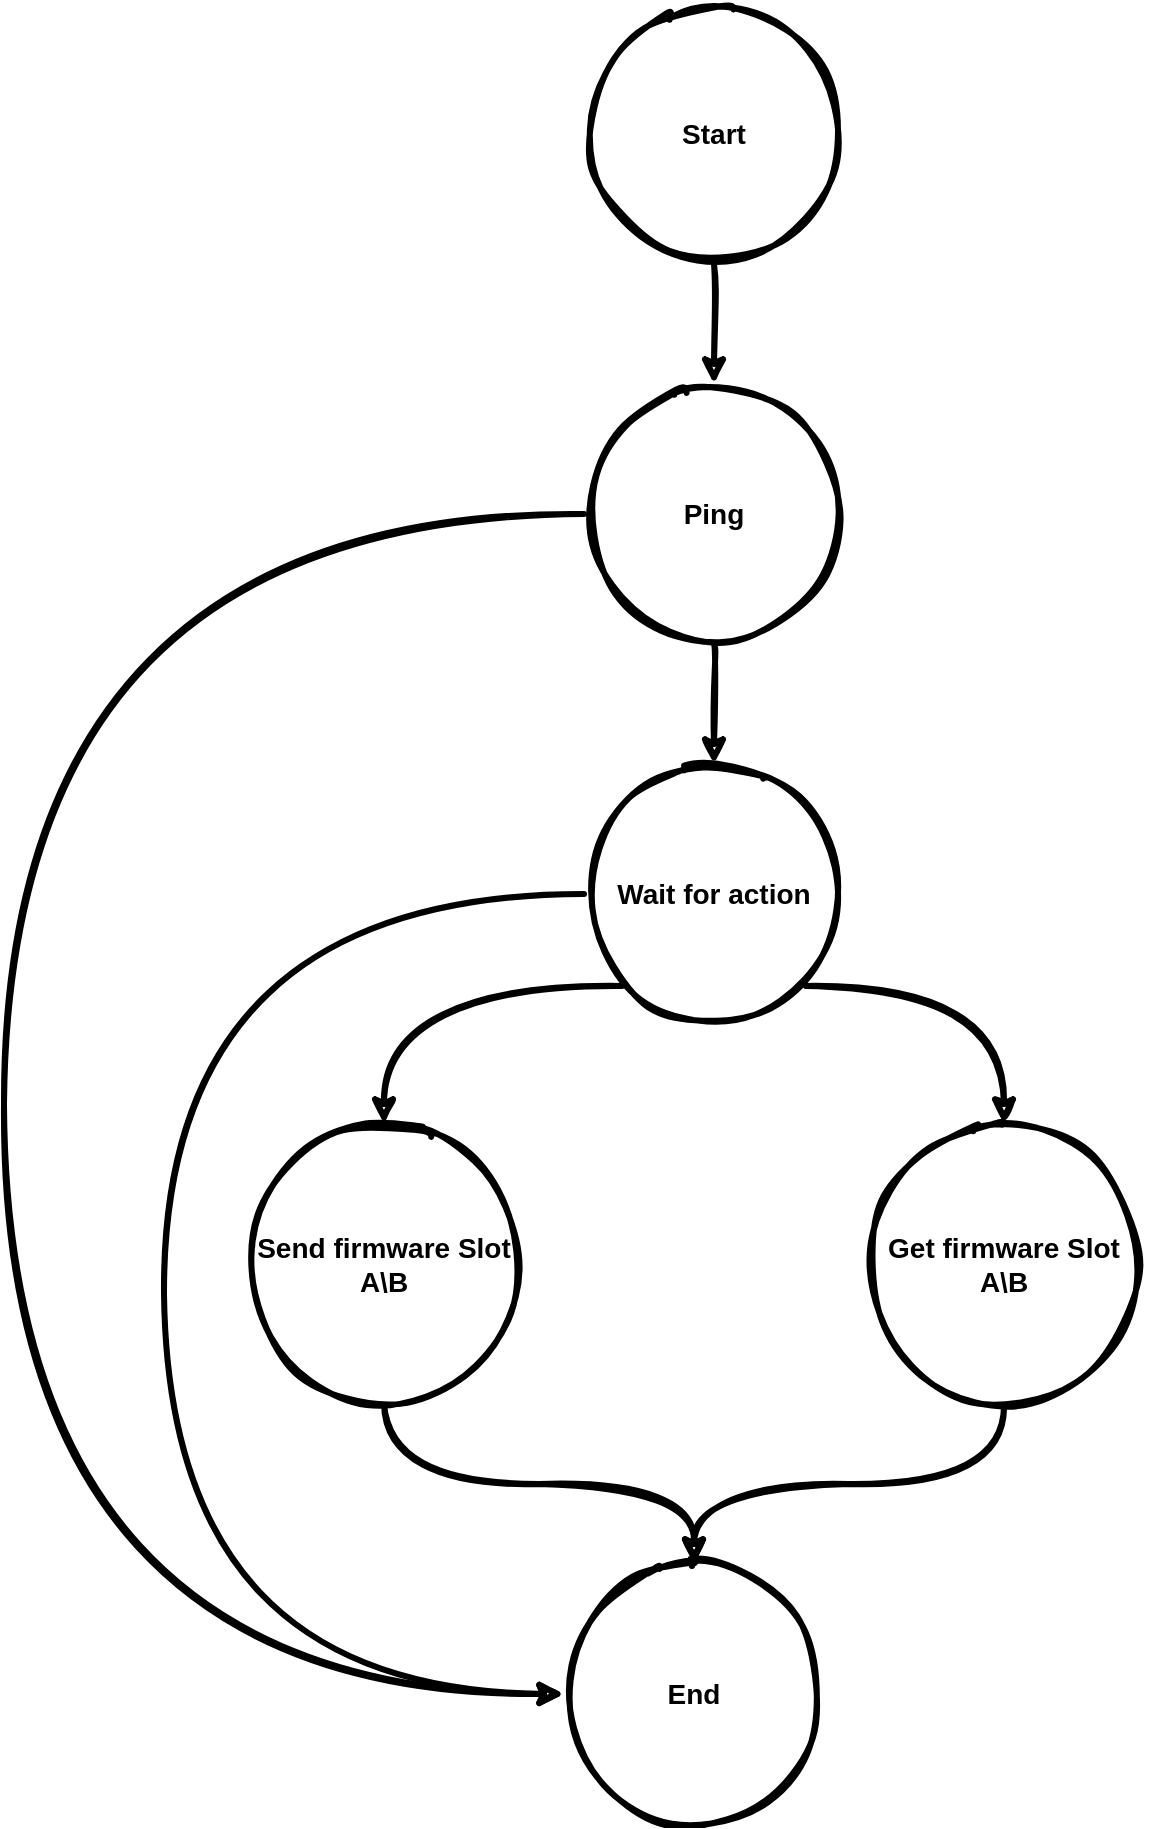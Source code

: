 <mxfile version="20.3.0" type="device"><diagram id="XO-zDrdtAJTsbncLwVNU" name="Page-1"><mxGraphModel dx="2031" dy="1293" grid="1" gridSize="10" guides="1" tooltips="1" connect="1" arrows="1" fold="1" page="1" pageScale="1" pageWidth="850" pageHeight="1100" math="0" shadow="0"><root><mxCell id="0"/><mxCell id="1" parent="0"/><mxCell id="55MeJnAEVS4rQu_hF8qr-7" style="edgeStyle=orthogonalEdgeStyle;rounded=0;orthogonalLoop=1;jettySize=auto;html=1;exitX=0.5;exitY=1;exitDx=0;exitDy=0;entryX=0.5;entryY=0;entryDx=0;entryDy=0;strokeWidth=3;fontStyle=1;fontSize=14;sketch=1;" edge="1" parent="1" source="55MeJnAEVS4rQu_hF8qr-1" target="55MeJnAEVS4rQu_hF8qr-2"><mxGeometry relative="1" as="geometry"/></mxCell><mxCell id="55MeJnAEVS4rQu_hF8qr-1" value="Start" style="ellipse;whiteSpace=wrap;html=1;aspect=fixed;strokeWidth=3;fontStyle=1;fontSize=14;sketch=1;" vertex="1" parent="1"><mxGeometry x="320" y="100" width="130" height="130" as="geometry"/></mxCell><mxCell id="55MeJnAEVS4rQu_hF8qr-8" style="edgeStyle=orthogonalEdgeStyle;rounded=0;orthogonalLoop=1;jettySize=auto;html=1;exitX=0;exitY=0.5;exitDx=0;exitDy=0;entryX=0;entryY=0.5;entryDx=0;entryDy=0;curved=1;strokeWidth=3;fontStyle=1;fontSize=14;sketch=1;" edge="1" parent="1" source="55MeJnAEVS4rQu_hF8qr-2" target="55MeJnAEVS4rQu_hF8qr-6"><mxGeometry relative="1" as="geometry"><Array as="points"><mxPoint x="30" y="355"/><mxPoint x="30" y="945"/></Array></mxGeometry></mxCell><mxCell id="55MeJnAEVS4rQu_hF8qr-18" style="edgeStyle=orthogonalEdgeStyle;curved=1;rounded=0;orthogonalLoop=1;jettySize=auto;html=1;exitX=0.5;exitY=1;exitDx=0;exitDy=0;strokeWidth=3;fontStyle=1;fontSize=14;sketch=1;" edge="1" parent="1" source="55MeJnAEVS4rQu_hF8qr-2" target="55MeJnAEVS4rQu_hF8qr-3"><mxGeometry relative="1" as="geometry"/></mxCell><mxCell id="55MeJnAEVS4rQu_hF8qr-2" value="Ping" style="ellipse;whiteSpace=wrap;html=1;aspect=fixed;strokeWidth=3;fontStyle=1;fontSize=14;sketch=1;" vertex="1" parent="1"><mxGeometry x="320" y="290" width="130" height="130" as="geometry"/></mxCell><mxCell id="55MeJnAEVS4rQu_hF8qr-12" style="edgeStyle=orthogonalEdgeStyle;rounded=0;orthogonalLoop=1;jettySize=auto;html=1;exitX=0;exitY=1;exitDx=0;exitDy=0;curved=1;strokeWidth=3;fontStyle=1;fontSize=14;sketch=1;" edge="1" parent="1" source="55MeJnAEVS4rQu_hF8qr-3" target="55MeJnAEVS4rQu_hF8qr-4"><mxGeometry relative="1" as="geometry"/></mxCell><mxCell id="55MeJnAEVS4rQu_hF8qr-13" style="edgeStyle=orthogonalEdgeStyle;rounded=0;orthogonalLoop=1;jettySize=auto;html=1;exitX=1;exitY=1;exitDx=0;exitDy=0;curved=1;strokeWidth=3;fontStyle=1;fontSize=14;sketch=1;" edge="1" parent="1" source="55MeJnAEVS4rQu_hF8qr-3" target="55MeJnAEVS4rQu_hF8qr-5"><mxGeometry relative="1" as="geometry"/></mxCell><mxCell id="55MeJnAEVS4rQu_hF8qr-17" style="edgeStyle=orthogonalEdgeStyle;curved=1;rounded=0;orthogonalLoop=1;jettySize=auto;html=1;exitX=0;exitY=0.5;exitDx=0;exitDy=0;entryX=0;entryY=0.5;entryDx=0;entryDy=0;strokeWidth=3;fontStyle=1;fontSize=14;sketch=1;" edge="1" parent="1" source="55MeJnAEVS4rQu_hF8qr-3" target="55MeJnAEVS4rQu_hF8qr-6"><mxGeometry relative="1" as="geometry"><Array as="points"><mxPoint x="110" y="545"/><mxPoint x="110" y="945"/></Array></mxGeometry></mxCell><mxCell id="55MeJnAEVS4rQu_hF8qr-3" value="Wait for action" style="ellipse;whiteSpace=wrap;html=1;aspect=fixed;strokeWidth=3;fontStyle=1;fontSize=14;sketch=1;" vertex="1" parent="1"><mxGeometry x="320" y="480" width="130" height="130" as="geometry"/></mxCell><mxCell id="55MeJnAEVS4rQu_hF8qr-14" style="edgeStyle=orthogonalEdgeStyle;rounded=0;orthogonalLoop=1;jettySize=auto;html=1;exitX=0.5;exitY=1;exitDx=0;exitDy=0;entryX=0.5;entryY=0;entryDx=0;entryDy=0;curved=1;strokeWidth=3;fontStyle=1;fontSize=14;sketch=1;" edge="1" parent="1" source="55MeJnAEVS4rQu_hF8qr-4" target="55MeJnAEVS4rQu_hF8qr-6"><mxGeometry relative="1" as="geometry"/></mxCell><mxCell id="55MeJnAEVS4rQu_hF8qr-4" value="Send firmware Slot A\B" style="ellipse;whiteSpace=wrap;html=1;aspect=fixed;strokeWidth=3;fontStyle=1;fontSize=14;sketch=1;" vertex="1" parent="1"><mxGeometry x="150" y="660" width="140" height="140" as="geometry"/></mxCell><mxCell id="55MeJnAEVS4rQu_hF8qr-15" style="edgeStyle=orthogonalEdgeStyle;rounded=0;orthogonalLoop=1;jettySize=auto;html=1;exitX=0.5;exitY=1;exitDx=0;exitDy=0;curved=1;strokeWidth=3;fontStyle=1;fontSize=14;sketch=1;" edge="1" parent="1" source="55MeJnAEVS4rQu_hF8qr-5" target="55MeJnAEVS4rQu_hF8qr-6"><mxGeometry relative="1" as="geometry"/></mxCell><mxCell id="55MeJnAEVS4rQu_hF8qr-5" value="Get firmware Slot A\B" style="ellipse;whiteSpace=wrap;html=1;aspect=fixed;strokeWidth=3;fontStyle=1;fontSize=14;sketch=1;" vertex="1" parent="1"><mxGeometry x="460" y="660" width="140" height="140" as="geometry"/></mxCell><mxCell id="55MeJnAEVS4rQu_hF8qr-6" value="End" style="ellipse;whiteSpace=wrap;html=1;aspect=fixed;strokeWidth=3;fontStyle=1;fontSize=14;sketch=1;" vertex="1" parent="1"><mxGeometry x="310" y="880" width="130" height="130" as="geometry"/></mxCell></root></mxGraphModel></diagram></mxfile>